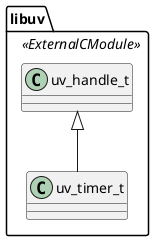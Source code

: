 @startuml deps/libuv/uv_timer.puml

namespace libuv <<ExternalCModule>> {
  class uv_timer_t extends uv_handle_t {
  }
}

@enduml

